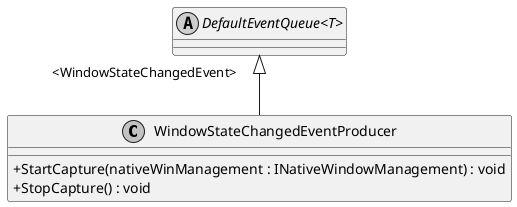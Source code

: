 @startuml
skinparam monochrome true
skinparam ClassAttributeIconSize 0
!startsub default
class WindowStateChangedEventProducer {
    + StartCapture(nativeWinManagement : INativeWindowManagement) : void
    + StopCapture() : void
}
abstract class "DefaultEventQueue<T>" {
}
!endsub
"DefaultEventQueue<T>" "      <WindowStateChangedEvent>" <|-- WindowStateChangedEventProducer
@enduml

